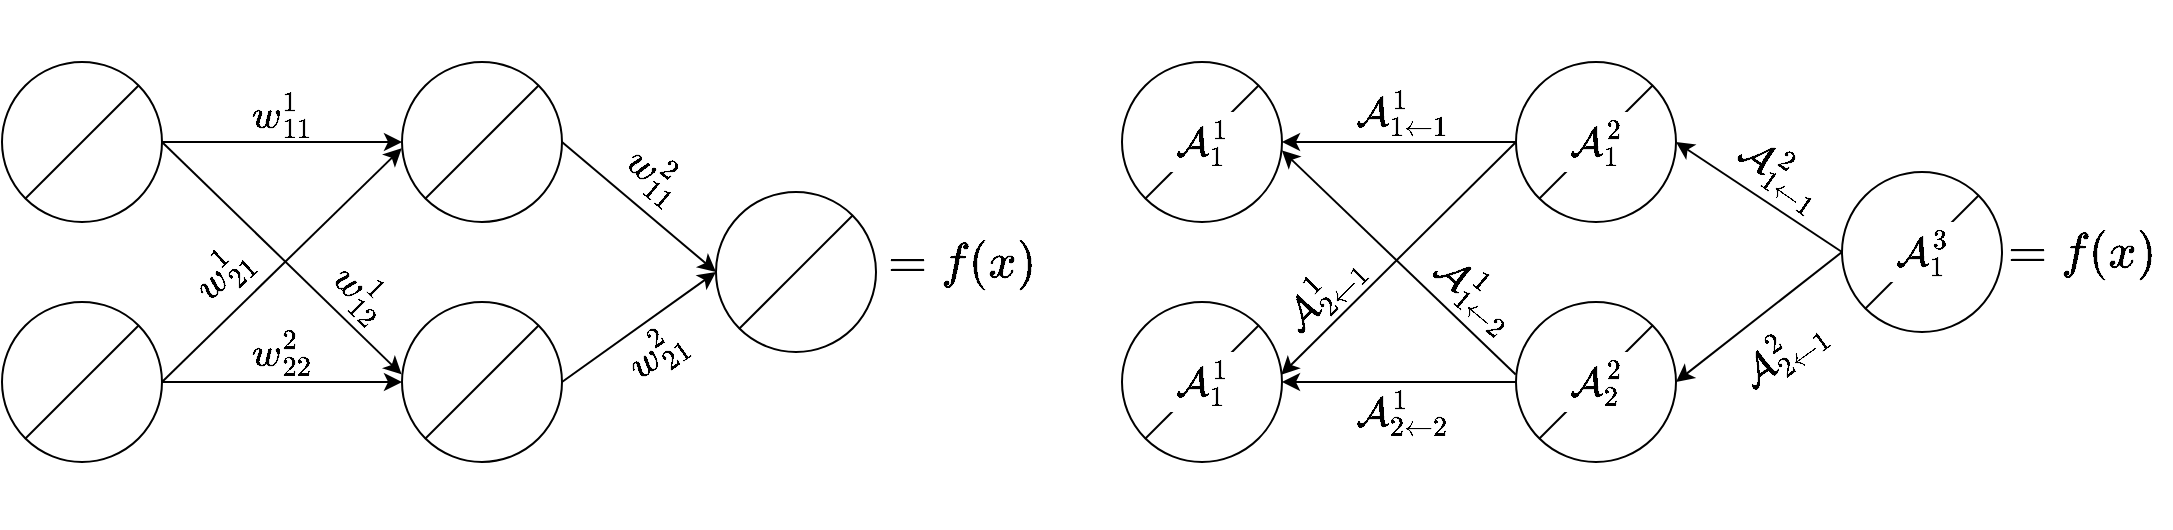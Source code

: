 <mxfile version="21.0.6" type="github">
  <diagram id="L71-HYiMx5dE4_1I3F0T" name="Sivu-1">
    <mxGraphModel dx="1621" dy="422" grid="1" gridSize="10" guides="1" tooltips="1" connect="1" arrows="1" fold="1" page="1" pageScale="1" pageWidth="827" pageHeight="1169" math="1" shadow="0">
      <root>
        <mxCell id="0" />
        <mxCell id="1" parent="0" />
        <mxCell id="3wHbqjxO5yv6Bnrj-V3m-3" value="" style="group" parent="1" vertex="1" connectable="0">
          <mxGeometry x="-800" y="80" width="510" height="200" as="geometry" />
        </mxCell>
        <mxCell id="unRAUoUYdDuh-6SN-mz_-5" value="" style="ellipse;whiteSpace=wrap;html=1;aspect=fixed;container=0;" parent="3wHbqjxO5yv6Bnrj-V3m-3" vertex="1">
          <mxGeometry width="80" height="80" as="geometry" />
        </mxCell>
        <mxCell id="unRAUoUYdDuh-6SN-mz_-7" value="" style="ellipse;whiteSpace=wrap;html=1;aspect=fixed;container=0;" parent="3wHbqjxO5yv6Bnrj-V3m-3" vertex="1">
          <mxGeometry y="120" width="80" height="80" as="geometry" />
        </mxCell>
        <mxCell id="unRAUoUYdDuh-6SN-mz_-46" value="&lt;div style=&quot;font-size: 17px;&quot;&gt;&lt;sub style=&quot;font-size: 17px;&quot;&gt;$$w^1_{11}$$&lt;/sub&gt;&lt;/div&gt;" style="text;html=1;strokeColor=none;fillColor=none;align=center;verticalAlign=middle;whiteSpace=wrap;rounded=0;fontSize=17;rotation=0;container=0;" parent="3wHbqjxO5yv6Bnrj-V3m-3" vertex="1">
          <mxGeometry x="110" y="11" width="60" height="30" as="geometry" />
        </mxCell>
        <mxCell id="unRAUoUYdDuh-6SN-mz_-47" value="&lt;div style=&quot;font-size: 17px;&quot;&gt;&lt;sub style=&quot;font-size: 17px;&quot;&gt;$$w^1_{21}$$&lt;/sub&gt;&lt;/div&gt;" style="text;html=1;strokeColor=none;fillColor=none;align=center;verticalAlign=middle;whiteSpace=wrap;rounded=0;fontSize=17;rotation=-42;container=0;" parent="3wHbqjxO5yv6Bnrj-V3m-3" vertex="1">
          <mxGeometry x="80" y="90" width="60" height="30" as="geometry" />
        </mxCell>
        <mxCell id="unRAUoUYdDuh-6SN-mz_-48" value="" style="endArrow=none;html=1;rounded=0;fontSize=15;exitX=0;exitY=1;exitDx=0;exitDy=0;entryX=1;entryY=0;entryDx=0;entryDy=0;" parent="3wHbqjxO5yv6Bnrj-V3m-3" source="unRAUoUYdDuh-6SN-mz_-5" target="unRAUoUYdDuh-6SN-mz_-5" edge="1">
          <mxGeometry width="50" height="50" relative="1" as="geometry">
            <mxPoint x="15" y="90" as="sourcePoint" />
            <mxPoint x="65" as="targetPoint" />
          </mxGeometry>
        </mxCell>
        <mxCell id="unRAUoUYdDuh-6SN-mz_-49" value="" style="endArrow=none;html=1;rounded=0;fontSize=15;exitX=0;exitY=1;exitDx=0;exitDy=0;entryX=1;entryY=0;entryDx=0;entryDy=0;" parent="3wHbqjxO5yv6Bnrj-V3m-3" source="unRAUoUYdDuh-6SN-mz_-7" target="unRAUoUYdDuh-6SN-mz_-7" edge="1">
          <mxGeometry width="50" height="50" relative="1" as="geometry">
            <mxPoint x="11.716" y="186.564" as="sourcePoint" />
            <mxPoint x="68.284" y="129.996" as="targetPoint" />
          </mxGeometry>
        </mxCell>
        <mxCell id="unRAUoUYdDuh-6SN-mz_-69" value="&lt;div style=&quot;font-size: 17px;&quot;&gt;&lt;sub style=&quot;font-size: 17px;&quot;&gt;$$w^1_{12}$$&lt;/sub&gt;&lt;/div&gt;" style="text;html=1;strokeColor=none;fillColor=none;align=center;verticalAlign=middle;whiteSpace=wrap;rounded=0;fontSize=17;rotation=45;container=0;" parent="3wHbqjxO5yv6Bnrj-V3m-3" vertex="1">
          <mxGeometry x="150" y="100" width="60" height="30" as="geometry" />
        </mxCell>
        <mxCell id="unRAUoUYdDuh-6SN-mz_-70" value="&lt;div style=&quot;font-size: 17px;&quot;&gt;&lt;sub style=&quot;font-size: 17px;&quot;&gt;$$w^2_{22}$$&lt;/sub&gt;&lt;/div&gt;" style="text;html=1;strokeColor=none;fillColor=none;align=center;verticalAlign=middle;whiteSpace=wrap;rounded=0;fontSize=17;rotation=0;container=0;" parent="3wHbqjxO5yv6Bnrj-V3m-3" vertex="1">
          <mxGeometry x="110" y="130" width="60" height="30" as="geometry" />
        </mxCell>
        <mxCell id="unRAUoUYdDuh-6SN-mz_-72" value="" style="ellipse;whiteSpace=wrap;html=1;aspect=fixed;container=0;" parent="3wHbqjxO5yv6Bnrj-V3m-3" vertex="1">
          <mxGeometry x="357" y="65" width="80" height="80" as="geometry" />
        </mxCell>
        <mxCell id="unRAUoUYdDuh-6SN-mz_-73" value="" style="endArrow=none;html=1;rounded=0;fontSize=15;exitX=0;exitY=1;exitDx=0;exitDy=0;entryX=1;entryY=0;entryDx=0;entryDy=0;" parent="3wHbqjxO5yv6Bnrj-V3m-3" source="unRAUoUYdDuh-6SN-mz_-72" target="unRAUoUYdDuh-6SN-mz_-72" edge="1">
          <mxGeometry width="50" height="50" relative="1" as="geometry">
            <mxPoint x="472" y="215" as="sourcePoint" />
            <mxPoint x="522" y="125" as="targetPoint" />
          </mxGeometry>
        </mxCell>
        <mxCell id="unRAUoUYdDuh-6SN-mz_-76" value="&lt;div style=&quot;font-size: 17px;&quot;&gt;&lt;sub style=&quot;font-size: 17px;&quot;&gt;$$w^2_{11}$$&lt;/sub&gt;&lt;/div&gt;" style="text;html=1;strokeColor=none;fillColor=none;align=center;verticalAlign=middle;whiteSpace=wrap;rounded=0;fontSize=17;rotation=40;container=0;" parent="3wHbqjxO5yv6Bnrj-V3m-3" vertex="1">
          <mxGeometry x="297" y="41" width="60" height="30" as="geometry" />
        </mxCell>
        <mxCell id="unRAUoUYdDuh-6SN-mz_-77" value="&lt;div style=&quot;font-size: 17px;&quot;&gt;&lt;sub style=&quot;font-size: 17px;&quot;&gt;$$w^2_{21}$$&lt;/sub&gt;&lt;/div&gt;" style="text;html=1;strokeColor=none;fillColor=none;align=center;verticalAlign=middle;whiteSpace=wrap;rounded=0;fontSize=17;rotation=-35;container=0;" parent="3wHbqjxO5yv6Bnrj-V3m-3" vertex="1">
          <mxGeometry x="297" y="130" width="60" height="30" as="geometry" />
        </mxCell>
        <mxCell id="izF1CWLwOtwObPyW_wJa-63" value="&lt;font style=&quot;font-size: 21px;&quot;&gt;$$=f(x)$$&lt;/font&gt;" style="text;html=1;strokeColor=none;fillColor=none;align=center;verticalAlign=middle;whiteSpace=wrap;rounded=0;fontSize=24;container=0;" parent="3wHbqjxO5yv6Bnrj-V3m-3" vertex="1">
          <mxGeometry x="450" y="65" width="60" height="70" as="geometry" />
        </mxCell>
        <mxCell id="unRAUoUYdDuh-6SN-mz_-57" value="" style="ellipse;whiteSpace=wrap;html=1;aspect=fixed;container=0;" parent="3wHbqjxO5yv6Bnrj-V3m-3" vertex="1">
          <mxGeometry x="200" width="80" height="80" as="geometry" />
        </mxCell>
        <mxCell id="unRAUoUYdDuh-6SN-mz_-58" value="" style="endArrow=none;html=1;rounded=0;fontSize=15;exitX=0;exitY=1;exitDx=0;exitDy=0;entryX=1;entryY=0;entryDx=0;entryDy=0;" parent="3wHbqjxO5yv6Bnrj-V3m-3" source="unRAUoUYdDuh-6SN-mz_-57" target="unRAUoUYdDuh-6SN-mz_-57" edge="1">
          <mxGeometry width="50" height="50" relative="1" as="geometry">
            <mxPoint x="215" y="150" as="sourcePoint" />
            <mxPoint x="265" y="60" as="targetPoint" />
          </mxGeometry>
        </mxCell>
        <mxCell id="XnAn_cJSLQp4wYXauc3o-2" value="" style="ellipse;whiteSpace=wrap;html=1;aspect=fixed;container=0;" parent="3wHbqjxO5yv6Bnrj-V3m-3" vertex="1">
          <mxGeometry x="200" y="120" width="80" height="80" as="geometry" />
        </mxCell>
        <mxCell id="XnAn_cJSLQp4wYXauc3o-3" value="" style="endArrow=none;html=1;rounded=0;fontSize=15;exitX=0;exitY=1;exitDx=0;exitDy=0;entryX=1;entryY=0;entryDx=0;entryDy=0;" parent="3wHbqjxO5yv6Bnrj-V3m-3" source="XnAn_cJSLQp4wYXauc3o-2" target="XnAn_cJSLQp4wYXauc3o-2" edge="1">
          <mxGeometry width="50" height="50" relative="1" as="geometry">
            <mxPoint x="215" y="270" as="sourcePoint" />
            <mxPoint x="265" y="180" as="targetPoint" />
          </mxGeometry>
        </mxCell>
        <mxCell id="unRAUoUYdDuh-6SN-mz_-74" value="" style="endArrow=classic;html=1;rounded=0;fontSize=17;entryX=0;entryY=0.5;entryDx=0;entryDy=0;exitX=1;exitY=0.5;exitDx=0;exitDy=0;" parent="3wHbqjxO5yv6Bnrj-V3m-3" source="unRAUoUYdDuh-6SN-mz_-57" target="unRAUoUYdDuh-6SN-mz_-72" edge="1">
          <mxGeometry width="50" height="50" relative="1" as="geometry">
            <mxPoint x="258" y="190" as="sourcePoint" />
            <mxPoint x="308" y="140" as="targetPoint" />
          </mxGeometry>
        </mxCell>
        <mxCell id="unRAUoUYdDuh-6SN-mz_-21" value="" style="endArrow=classic;html=1;rounded=0;entryX=-0.002;entryY=0.539;entryDx=0;entryDy=0;exitX=1;exitY=0.5;exitDx=0;exitDy=0;entryPerimeter=0;fontSize=17;" parent="3wHbqjxO5yv6Bnrj-V3m-3" source="unRAUoUYdDuh-6SN-mz_-7" target="unRAUoUYdDuh-6SN-mz_-57" edge="1">
          <mxGeometry width="50" height="50" relative="1" as="geometry">
            <mxPoint x="75" y="210" as="sourcePoint" />
            <mxPoint x="215" y="100" as="targetPoint" />
          </mxGeometry>
        </mxCell>
        <mxCell id="unRAUoUYdDuh-6SN-mz_-22" value="" style="endArrow=classic;html=1;rounded=0;exitX=1;exitY=0.5;exitDx=0;exitDy=0;entryX=0;entryY=0.5;entryDx=0;entryDy=0;fontSize=17;" parent="3wHbqjxO5yv6Bnrj-V3m-3" source="unRAUoUYdDuh-6SN-mz_-5" target="unRAUoUYdDuh-6SN-mz_-57" edge="1">
          <mxGeometry width="50" height="50" relative="1" as="geometry">
            <mxPoint x="135" y="40" as="sourcePoint" />
            <mxPoint x="215" y="91.04" as="targetPoint" />
          </mxGeometry>
        </mxCell>
        <mxCell id="XnAn_cJSLQp4wYXauc3o-50" value="" style="endArrow=classic;html=1;rounded=0;entryX=0;entryY=0.5;entryDx=0;entryDy=0;exitX=1;exitY=0.5;exitDx=0;exitDy=0;fontSize=17;" parent="3wHbqjxO5yv6Bnrj-V3m-3" source="XnAn_cJSLQp4wYXauc3o-2" target="unRAUoUYdDuh-6SN-mz_-72" edge="1">
          <mxGeometry width="50" height="50" relative="1" as="geometry">
            <mxPoint x="260" y="191" as="sourcePoint" />
            <mxPoint x="310" y="141" as="targetPoint" />
          </mxGeometry>
        </mxCell>
        <mxCell id="XnAn_cJSLQp4wYXauc3o-6" value="" style="endArrow=classic;html=1;rounded=0;exitX=1;exitY=0.5;exitDx=0;exitDy=0;entryX=0;entryY=0.5;entryDx=0;entryDy=0;fontSize=17;" parent="3wHbqjxO5yv6Bnrj-V3m-3" source="unRAUoUYdDuh-6SN-mz_-7" target="XnAn_cJSLQp4wYXauc3o-2" edge="1">
          <mxGeometry width="50" height="50" relative="1" as="geometry">
            <mxPoint x="137" y="181" as="sourcePoint" />
            <mxPoint x="187" y="131" as="targetPoint" />
          </mxGeometry>
        </mxCell>
        <mxCell id="XnAn_cJSLQp4wYXauc3o-4" value="" style="endArrow=classic;html=1;rounded=0;exitX=1;exitY=0.5;exitDx=0;exitDy=0;entryX=-0.002;entryY=0.453;entryDx=0;entryDy=0;entryPerimeter=0;fontSize=17;" parent="3wHbqjxO5yv6Bnrj-V3m-3" source="unRAUoUYdDuh-6SN-mz_-5" target="XnAn_cJSLQp4wYXauc3o-2" edge="1">
          <mxGeometry width="50" height="50" relative="1" as="geometry">
            <mxPoint x="87" y="41" as="sourcePoint" />
            <mxPoint x="217" y="131" as="targetPoint" />
          </mxGeometry>
        </mxCell>
        <mxCell id="3wHbqjxO5yv6Bnrj-V3m-4" value="" style="group" parent="1" vertex="1" connectable="0">
          <mxGeometry x="-240" y="80" width="510" height="200" as="geometry" />
        </mxCell>
        <mxCell id="XnAn_cJSLQp4wYXauc3o-95" value="" style="ellipse;whiteSpace=wrap;html=1;aspect=fixed;container=0;fontSize=17;" parent="3wHbqjxO5yv6Bnrj-V3m-4" vertex="1">
          <mxGeometry width="80" height="80" as="geometry" />
        </mxCell>
        <mxCell id="XnAn_cJSLQp4wYXauc3o-97" value="" style="ellipse;whiteSpace=wrap;html=1;aspect=fixed;container=0;fontSize=17;" parent="3wHbqjxO5yv6Bnrj-V3m-4" vertex="1">
          <mxGeometry y="120" width="80" height="80" as="geometry" />
        </mxCell>
        <mxCell id="XnAn_cJSLQp4wYXauc3o-105" value="" style="endArrow=none;html=1;rounded=0;fontSize=17;exitX=0;exitY=1;exitDx=0;exitDy=0;entryX=1;entryY=0;entryDx=0;entryDy=0;" parent="3wHbqjxO5yv6Bnrj-V3m-4" source="XnAn_cJSLQp4wYXauc3o-95" target="XnAn_cJSLQp4wYXauc3o-95" edge="1">
          <mxGeometry width="50" height="50" relative="1" as="geometry">
            <mxPoint x="15" y="90" as="sourcePoint" />
            <mxPoint x="65" as="targetPoint" />
          </mxGeometry>
        </mxCell>
        <mxCell id="XnAn_cJSLQp4wYXauc3o-106" value="" style="endArrow=none;html=1;rounded=0;fontSize=17;exitX=0;exitY=1;exitDx=0;exitDy=0;entryX=1;entryY=0;entryDx=0;entryDy=0;" parent="3wHbqjxO5yv6Bnrj-V3m-4" source="XnAn_cJSLQp4wYXauc3o-97" target="XnAn_cJSLQp4wYXauc3o-97" edge="1">
          <mxGeometry width="50" height="50" relative="1" as="geometry">
            <mxPoint x="11.716" y="186.564" as="sourcePoint" />
            <mxPoint x="68.284" y="129.996" as="targetPoint" />
          </mxGeometry>
        </mxCell>
        <mxCell id="XnAn_cJSLQp4wYXauc3o-140" value="&lt;div style=&quot;font-size: 17px;&quot;&gt;&lt;sub style=&quot;font-size: 17px;&quot;&gt;$$\mathcal{A}^{1}_{1}$$&lt;/sub&gt;&lt;/div&gt;" style="text;html=1;strokeColor=none;fillColor=default;align=center;verticalAlign=middle;whiteSpace=wrap;rounded=0;fontSize=17;rotation=0;container=0;" parent="3wHbqjxO5yv6Bnrj-V3m-4" vertex="1">
          <mxGeometry x="10.31" y="25" width="60" height="30" as="geometry" />
        </mxCell>
        <mxCell id="XnAn_cJSLQp4wYXauc3o-141" value="$$\mathcal{A}^1_1$$" style="text;html=1;strokeColor=none;fillColor=default;align=center;verticalAlign=middle;whiteSpace=wrap;rounded=0;fontSize=17;rotation=0;container=0;" parent="3wHbqjxO5yv6Bnrj-V3m-4" vertex="1">
          <mxGeometry x="10" y="145" width="60" height="30" as="geometry" />
        </mxCell>
        <mxCell id="XnAn_cJSLQp4wYXauc3o-104" value="&lt;div style=&quot;font-size: 17px;&quot;&gt;&lt;sub style=&quot;font-size: 17px;&quot;&gt;$$\mathcal{A}^{1}_{2\leftarrow1}$$&lt;/sub&gt;&lt;/div&gt;" style="text;html=1;strokeColor=none;fillColor=none;align=center;verticalAlign=middle;whiteSpace=wrap;rounded=0;fontSize=17;rotation=-45;container=0;" parent="3wHbqjxO5yv6Bnrj-V3m-4" vertex="1">
          <mxGeometry x="70" y="100" width="60" height="30" as="geometry" />
        </mxCell>
        <mxCell id="XnAn_cJSLQp4wYXauc3o-108" value="" style="ellipse;whiteSpace=wrap;html=1;aspect=fixed;container=0;fontSize=17;" parent="3wHbqjxO5yv6Bnrj-V3m-4" vertex="1">
          <mxGeometry x="197" width="80" height="80" as="geometry" />
        </mxCell>
        <mxCell id="XnAn_cJSLQp4wYXauc3o-99" value="" style="endArrow=classic;html=1;rounded=0;exitX=0;exitY=0.5;exitDx=0;exitDy=0;entryX=1;entryY=0.5;entryDx=0;entryDy=0;fontSize=17;" parent="3wHbqjxO5yv6Bnrj-V3m-4" source="XnAn_cJSLQp4wYXauc3o-108" target="XnAn_cJSLQp4wYXauc3o-95" edge="1">
          <mxGeometry width="50" height="50" relative="1" as="geometry">
            <mxPoint x="255" y="91.04" as="sourcePoint" />
            <mxPoint x="175" y="40" as="targetPoint" />
          </mxGeometry>
        </mxCell>
        <mxCell id="XnAn_cJSLQp4wYXauc3o-98" value="" style="endArrow=classic;html=1;rounded=0;entryX=0.995;entryY=0.454;entryDx=0;entryDy=0;exitX=0;exitY=0.5;exitDx=0;exitDy=0;entryPerimeter=0;fontSize=17;" parent="3wHbqjxO5yv6Bnrj-V3m-4" source="XnAn_cJSLQp4wYXauc3o-108" target="XnAn_cJSLQp4wYXauc3o-97" edge="1">
          <mxGeometry width="50" height="50" relative="1" as="geometry">
            <mxPoint x="255" y="100" as="sourcePoint" />
            <mxPoint x="115" y="210" as="targetPoint" />
          </mxGeometry>
        </mxCell>
        <mxCell id="XnAn_cJSLQp4wYXauc3o-109" value="" style="endArrow=none;html=1;rounded=0;fontSize=17;exitX=0;exitY=1;exitDx=0;exitDy=0;entryX=1;entryY=0;entryDx=0;entryDy=0;" parent="3wHbqjxO5yv6Bnrj-V3m-4" source="XnAn_cJSLQp4wYXauc3o-108" target="XnAn_cJSLQp4wYXauc3o-108" edge="1">
          <mxGeometry width="50" height="50" relative="1" as="geometry">
            <mxPoint x="212" y="150" as="sourcePoint" />
            <mxPoint x="262" y="60" as="targetPoint" />
          </mxGeometry>
        </mxCell>
        <mxCell id="XnAn_cJSLQp4wYXauc3o-115" value="&lt;div style=&quot;font-size: 17px;&quot;&gt;&lt;sub style=&quot;font-size: 17px;&quot;&gt;$$\mathcal{A}^{1}_{1\leftarrow2}$$&lt;/sub&gt;&lt;/div&gt;" style="text;html=1;strokeColor=none;fillColor=none;align=center;verticalAlign=middle;whiteSpace=wrap;rounded=0;fontSize=17;rotation=40;container=0;" parent="3wHbqjxO5yv6Bnrj-V3m-4" vertex="1">
          <mxGeometry x="147" y="100" width="60" height="30" as="geometry" />
        </mxCell>
        <mxCell id="XnAn_cJSLQp4wYXauc3o-116" value="&lt;div style=&quot;font-size: 17px;&quot;&gt;&lt;sub style=&quot;font-size: 17px;&quot;&gt;$$A^{1}_{2\leftarrow2}$$&lt;/sub&gt;&lt;/div&gt;" style="text;html=1;strokeColor=none;fillColor=none;align=center;verticalAlign=middle;whiteSpace=wrap;rounded=0;fontSize=17;rotation=0;container=0;" parent="3wHbqjxO5yv6Bnrj-V3m-4" vertex="1">
          <mxGeometry x="197" y="130" width="60" height="30" as="geometry" />
        </mxCell>
        <mxCell id="XnAn_cJSLQp4wYXauc3o-117" value="" style="ellipse;whiteSpace=wrap;html=1;aspect=fixed;container=0;fontSize=17;" parent="3wHbqjxO5yv6Bnrj-V3m-4" vertex="1">
          <mxGeometry x="360" y="55" width="80" height="80" as="geometry" />
        </mxCell>
        <mxCell id="XnAn_cJSLQp4wYXauc3o-118" value="" style="endArrow=none;html=1;rounded=0;fontSize=17;exitX=0;exitY=1;exitDx=0;exitDy=0;entryX=1;entryY=0;entryDx=0;entryDy=0;" parent="3wHbqjxO5yv6Bnrj-V3m-4" source="XnAn_cJSLQp4wYXauc3o-117" target="XnAn_cJSLQp4wYXauc3o-117" edge="1">
          <mxGeometry width="50" height="50" relative="1" as="geometry">
            <mxPoint x="475" y="205" as="sourcePoint" />
            <mxPoint x="525" y="115" as="targetPoint" />
          </mxGeometry>
        </mxCell>
        <mxCell id="XnAn_cJSLQp4wYXauc3o-119" value="" style="endArrow=classic;html=1;rounded=0;fontSize=17;entryX=1;entryY=0.5;entryDx=0;entryDy=0;exitX=0;exitY=0.5;exitDx=0;exitDy=0;" parent="3wHbqjxO5yv6Bnrj-V3m-4" source="XnAn_cJSLQp4wYXauc3o-117" target="XnAn_cJSLQp4wYXauc3o-108" edge="1">
          <mxGeometry width="50" height="50" relative="1" as="geometry">
            <mxPoint x="348" y="140" as="sourcePoint" />
            <mxPoint x="298" y="190" as="targetPoint" />
          </mxGeometry>
        </mxCell>
        <mxCell id="XnAn_cJSLQp4wYXauc3o-122" value="&lt;div style=&quot;font-size: 17px;&quot;&gt;&lt;sub style=&quot;font-size: 17px;&quot;&gt;$$\mathcal{A}^{2}_{2\leftarrow1}$$&lt;/sub&gt;&lt;/div&gt;" style="text;html=1;strokeColor=none;fillColor=none;align=center;verticalAlign=middle;whiteSpace=wrap;rounded=0;fontSize=17;rotation=-36;container=0;" parent="3wHbqjxO5yv6Bnrj-V3m-4" vertex="1">
          <mxGeometry x="300" y="130" width="60" height="30" as="geometry" />
        </mxCell>
        <mxCell id="XnAn_cJSLQp4wYXauc3o-123" value="" style="ellipse;whiteSpace=wrap;html=1;aspect=fixed;container=0;fontSize=17;" parent="3wHbqjxO5yv6Bnrj-V3m-4" vertex="1">
          <mxGeometry x="197" y="120" width="80" height="80" as="geometry" />
        </mxCell>
        <mxCell id="XnAn_cJSLQp4wYXauc3o-124" value="" style="endArrow=none;html=1;rounded=0;fontSize=17;exitX=0;exitY=1;exitDx=0;exitDy=0;entryX=1;entryY=0;entryDx=0;entryDy=0;" parent="3wHbqjxO5yv6Bnrj-V3m-4" source="XnAn_cJSLQp4wYXauc3o-123" target="XnAn_cJSLQp4wYXauc3o-123" edge="1">
          <mxGeometry width="50" height="50" relative="1" as="geometry">
            <mxPoint x="212" y="270" as="sourcePoint" />
            <mxPoint x="262" y="180" as="targetPoint" />
          </mxGeometry>
        </mxCell>
        <mxCell id="XnAn_cJSLQp4wYXauc3o-131" value="" style="endArrow=classic;html=1;rounded=0;entryX=1;entryY=0.5;entryDx=0;entryDy=0;exitX=0;exitY=0.5;exitDx=0;exitDy=0;fontSize=17;" parent="3wHbqjxO5yv6Bnrj-V3m-4" source="XnAn_cJSLQp4wYXauc3o-117" target="XnAn_cJSLQp4wYXauc3o-123" edge="1">
          <mxGeometry width="50" height="50" relative="1" as="geometry">
            <mxPoint x="350" y="141" as="sourcePoint" />
            <mxPoint x="300" y="191" as="targetPoint" />
          </mxGeometry>
        </mxCell>
        <mxCell id="XnAn_cJSLQp4wYXauc3o-133" value="&lt;font style=&quot;font-size: 21px;&quot;&gt;$$=f(x)$$&lt;/font&gt;" style="text;html=1;strokeColor=none;fillColor=none;align=center;verticalAlign=middle;whiteSpace=wrap;rounded=0;fontSize=24;container=0;" parent="3wHbqjxO5yv6Bnrj-V3m-4" vertex="1">
          <mxGeometry x="450" y="60" width="60" height="70" as="geometry" />
        </mxCell>
        <mxCell id="XnAn_cJSLQp4wYXauc3o-145" value="&lt;div style=&quot;font-size: 17px;&quot;&gt;&lt;sub style=&quot;font-size: 17px;&quot;&gt;$$\mathcal{A}^{2}_{2}$$&lt;/sub&gt;&lt;/div&gt;" style="text;html=1;strokeColor=none;fillColor=default;align=center;verticalAlign=middle;whiteSpace=wrap;rounded=0;fontSize=17;rotation=0;container=0;" parent="3wHbqjxO5yv6Bnrj-V3m-4" vertex="1">
          <mxGeometry x="207" y="145" width="60" height="30" as="geometry" />
        </mxCell>
        <mxCell id="XnAn_cJSLQp4wYXauc3o-146" value="" style="text;html=1;strokeColor=none;fillColor=default;align=center;verticalAlign=middle;whiteSpace=wrap;rounded=0;fontSize=17;rotation=0;container=0;" parent="3wHbqjxO5yv6Bnrj-V3m-4" vertex="1">
          <mxGeometry x="207" y="25" width="60" height="30" as="geometry" />
        </mxCell>
        <mxCell id="XnAn_cJSLQp4wYXauc3o-147" value="&lt;div style=&quot;font-size: 17px;&quot;&gt;&lt;sub style=&quot;font-size: 17px;&quot;&gt;$$\mathcal{A}^{3}_{1}$$&lt;/sub&gt;&lt;/div&gt;" style="text;html=1;strokeColor=none;fillColor=default;align=center;verticalAlign=middle;whiteSpace=wrap;rounded=0;fontSize=17;rotation=0;container=0;" parent="3wHbqjxO5yv6Bnrj-V3m-4" vertex="1">
          <mxGeometry x="370" y="80" width="60" height="30" as="geometry" />
        </mxCell>
        <mxCell id="3wHbqjxO5yv6Bnrj-V3m-2" value="&lt;div style=&quot;font-size: 17px;&quot;&gt;&lt;sub style=&quot;font-size: 17px;&quot;&gt;$$\mathcal{A}^{1}_{2\leftarrow2}$$&lt;/sub&gt;&lt;/div&gt;" style="text;html=1;strokeColor=none;fillColor=none;align=center;verticalAlign=middle;whiteSpace=wrap;rounded=0;fontSize=17;rotation=0;container=0;" parent="3wHbqjxO5yv6Bnrj-V3m-4" vertex="1">
          <mxGeometry x="110" y="160" width="60" height="30" as="geometry" />
        </mxCell>
        <mxCell id="XnAn_cJSLQp4wYXauc3o-125" value="" style="endArrow=classic;html=1;rounded=0;exitX=-0.002;exitY=0.453;exitDx=0;exitDy=0;entryX=0.999;entryY=0.552;entryDx=0;entryDy=0;exitPerimeter=0;entryPerimeter=0;fontSize=17;" parent="3wHbqjxO5yv6Bnrj-V3m-4" source="XnAn_cJSLQp4wYXauc3o-123" target="XnAn_cJSLQp4wYXauc3o-95" edge="1">
          <mxGeometry width="50" height="50" relative="1" as="geometry">
            <mxPoint x="257" y="131" as="sourcePoint" />
            <mxPoint x="127" y="41" as="targetPoint" />
          </mxGeometry>
        </mxCell>
        <mxCell id="XnAn_cJSLQp4wYXauc3o-126" value="" style="endArrow=classic;html=1;rounded=0;exitX=0;exitY=0.5;exitDx=0;exitDy=0;entryX=1;entryY=0.5;entryDx=0;entryDy=0;fontSize=17;" parent="3wHbqjxO5yv6Bnrj-V3m-4" source="XnAn_cJSLQp4wYXauc3o-123" target="XnAn_cJSLQp4wYXauc3o-97" edge="1">
          <mxGeometry width="50" height="50" relative="1" as="geometry">
            <mxPoint x="227" y="131" as="sourcePoint" />
            <mxPoint x="177" y="181" as="targetPoint" />
          </mxGeometry>
        </mxCell>
        <mxCell id="3wHbqjxO5yv6Bnrj-V3m-5" value="&lt;div style=&quot;font-size: 17px;&quot;&gt;&lt;sub style=&quot;font-size: 17px;&quot;&gt;$$\mathcal{A}^{2}_{1}$$&lt;/sub&gt;&lt;/div&gt;" style="text;html=1;strokeColor=none;fillColor=default;align=center;verticalAlign=middle;whiteSpace=wrap;rounded=0;fontSize=17;rotation=0;container=0;" parent="3wHbqjxO5yv6Bnrj-V3m-4" vertex="1">
          <mxGeometry x="207.0" y="25" width="60" height="30" as="geometry" />
        </mxCell>
        <mxCell id="3wHbqjxO5yv6Bnrj-V3m-7" value="&lt;div style=&quot;font-size: 17px;&quot;&gt;&lt;sub style=&quot;font-size: 17px;&quot;&gt;$$\mathcal{A}^{2}_{1\leftarrow1}$$&lt;/sub&gt;&lt;/div&gt;" style="text;html=1;strokeColor=none;fillColor=none;align=center;verticalAlign=middle;whiteSpace=wrap;rounded=0;fontSize=17;rotation=35;container=0;" parent="3wHbqjxO5yv6Bnrj-V3m-4" vertex="1">
          <mxGeometry x="300" y="40" width="60" height="30" as="geometry" />
        </mxCell>
        <mxCell id="3wHbqjxO5yv6Bnrj-V3m-8" value="&lt;div style=&quot;font-size: 17px;&quot;&gt;&lt;sub style=&quot;font-size: 17px;&quot;&gt;$$\mathcal{A}^{1}_{1\leftarrow1}$$&lt;/sub&gt;&lt;/div&gt;" style="text;html=1;strokeColor=none;fillColor=none;align=center;verticalAlign=middle;whiteSpace=wrap;rounded=0;fontSize=17;rotation=0;container=0;" parent="3wHbqjxO5yv6Bnrj-V3m-4" vertex="1">
          <mxGeometry x="110" y="10" width="60" height="30" as="geometry" />
        </mxCell>
      </root>
    </mxGraphModel>
  </diagram>
</mxfile>
